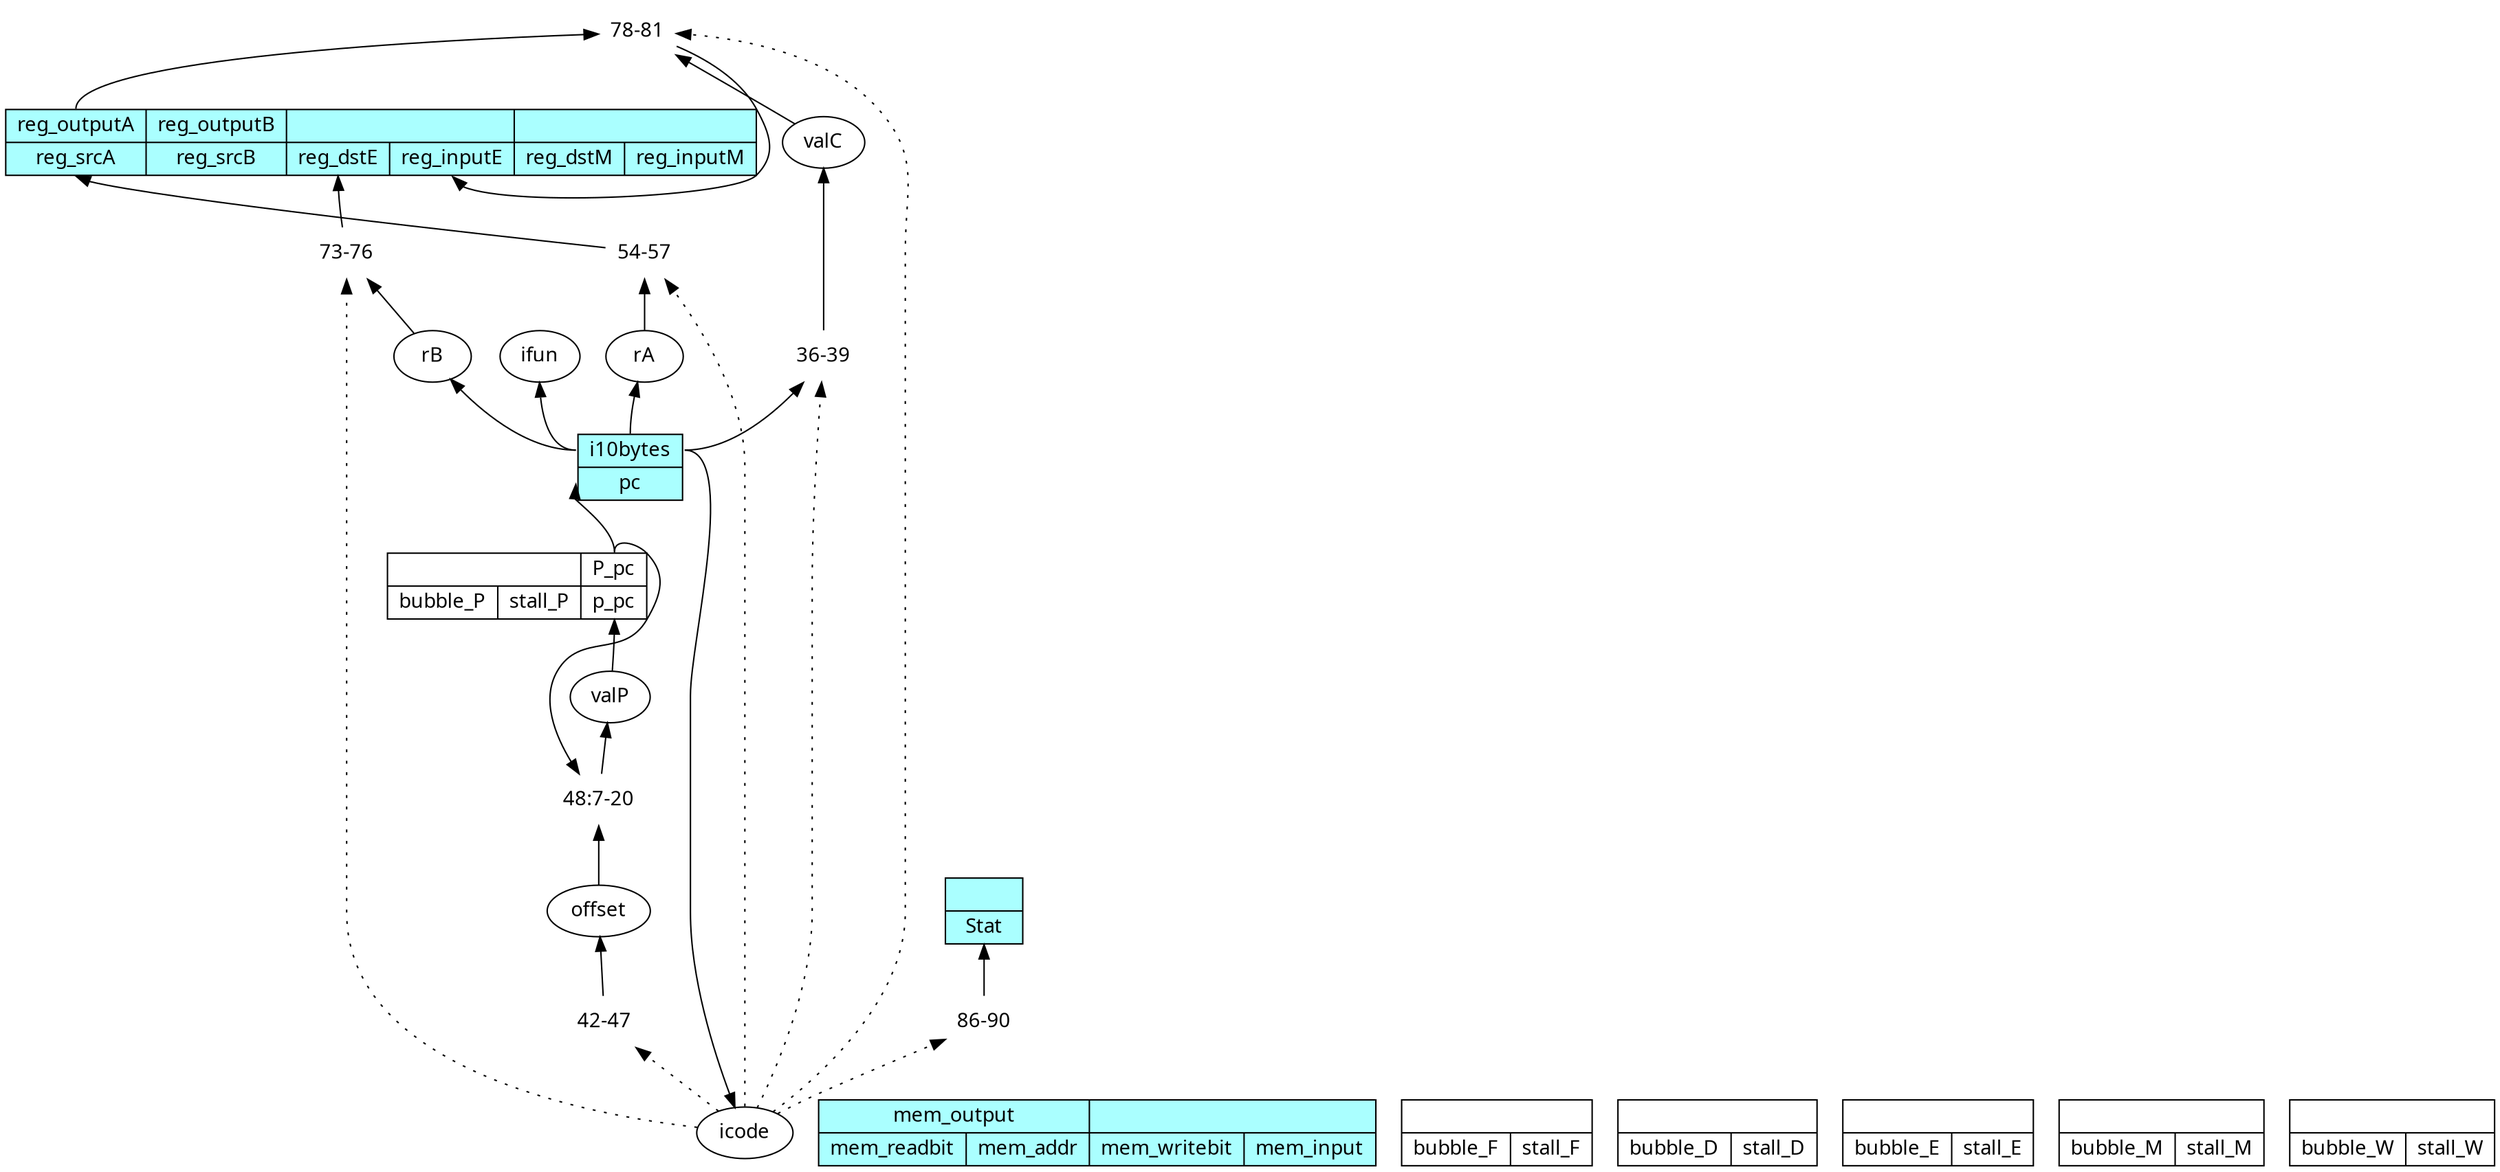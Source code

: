 digraph pipehw1 { // auto-generated HCL2 visualization via graphviz
    node [ fontname="sans-serif" ];
    rankdir=BT;
    ///////////////////////// builtin components ////////////////////////

    _regfile [shape="record" label="{<reg_outputA>reg_outputA|<reg_srcA>reg_srcA}|{<reg_outputB>reg_outputB|<reg_srcB>reg_srcB}|{|{<reg_dstE>reg_dstE|<reg_inputE>reg_inputE}}|{|{<reg_dstM>reg_dstM|<reg_inputM>reg_inputM}}" style="filled" fillcolor="#aaffff"];
    _datamem [shape="record" label="{<mem_output>mem_output|{<mem_readbit>mem_readbit|<mem_addr>mem_addr}}|{|{<mem_writebit>mem_writebit|<mem_input>mem_input}}" style="filled" fillcolor="#aaffff"];
    _instmem [shape="record" label="{<i10bytes>i10bytes|<pc>pc}" style="filled" fillcolor="#aaffff"];
    _status [shape="record" label="{|<Stat>Stat}" style="filled" fillcolor="#aaffff"];

    //////////////////////////// user code //////////////////////////////

_reg_P [shape="record" label="{|{<bubble_P>bubble_P|<stall_P>stall_P}}|{<P_pc>P_pc|<p_pc>p_pc}"];
_reg_F [shape="record" label="{|{<bubble_F>bubble_F|<stall_F>stall_F}}"];
_reg_D [shape="record" label="{|{<bubble_D>bubble_D|<stall_D>stall_D}}"];
_reg_E [shape="record" label="{|{<bubble_E>bubble_E|<stall_E>stall_E}}"];
_reg_M [shape="record" label="{|{<bubble_M>bubble_M|<stall_M>stall_M}}"];
_reg_W [shape="record" label="{|{<bubble_W>bubble_W|<stall_W>stall_W}}"];
    _reg_P:P_pc -> _instmem:pc;
    _instmem:i10bytes -> icode;
    _instmem:i10bytes -> ifun;
    _instmem:i10bytes -> rA;
    _instmem:i10bytes -> rB;
    _op_valC [shape="none" label="36-39"];
    _op_valC -> valC;
    _instmem:i10bytes -> _op_valC;
    icode -> _op_valC [style=dotted];
    _op_offset [shape="none" label="42-47"];
    _op_offset -> offset;
    icode -> _op_offset [style=dotted];
    _op_valP [shape="none" label="48:7-20"];
    _op_valP -> valP;
    _reg_P:P_pc -> _op_valP;
    offset -> _op_valP;
    _op_reg_srcA [shape="none" label="54-57"];
    _op_reg_srcA -> _regfile:reg_srcA;
    rA -> _op_reg_srcA;
    icode -> _op_reg_srcA [style=dotted];
    _op_reg_dstE [shape="none" label="73-76"];
    _op_reg_dstE -> _regfile:reg_dstE;
    rB -> _op_reg_dstE;
    icode -> _op_reg_dstE [style=dotted];
    _op_reg_inputE [shape="none" label="78-81"];
    _op_reg_inputE -> _regfile:reg_inputE;
    _regfile:reg_outputA -> _op_reg_inputE;
    valC -> _op_reg_inputE;
    icode -> _op_reg_inputE [style=dotted];
    _op_Stat [shape="none" label="86-90"];
    _op_Stat -> _status:Stat;
    icode -> _op_Stat [style=dotted];
    valP -> _reg_P:p_pc;

}